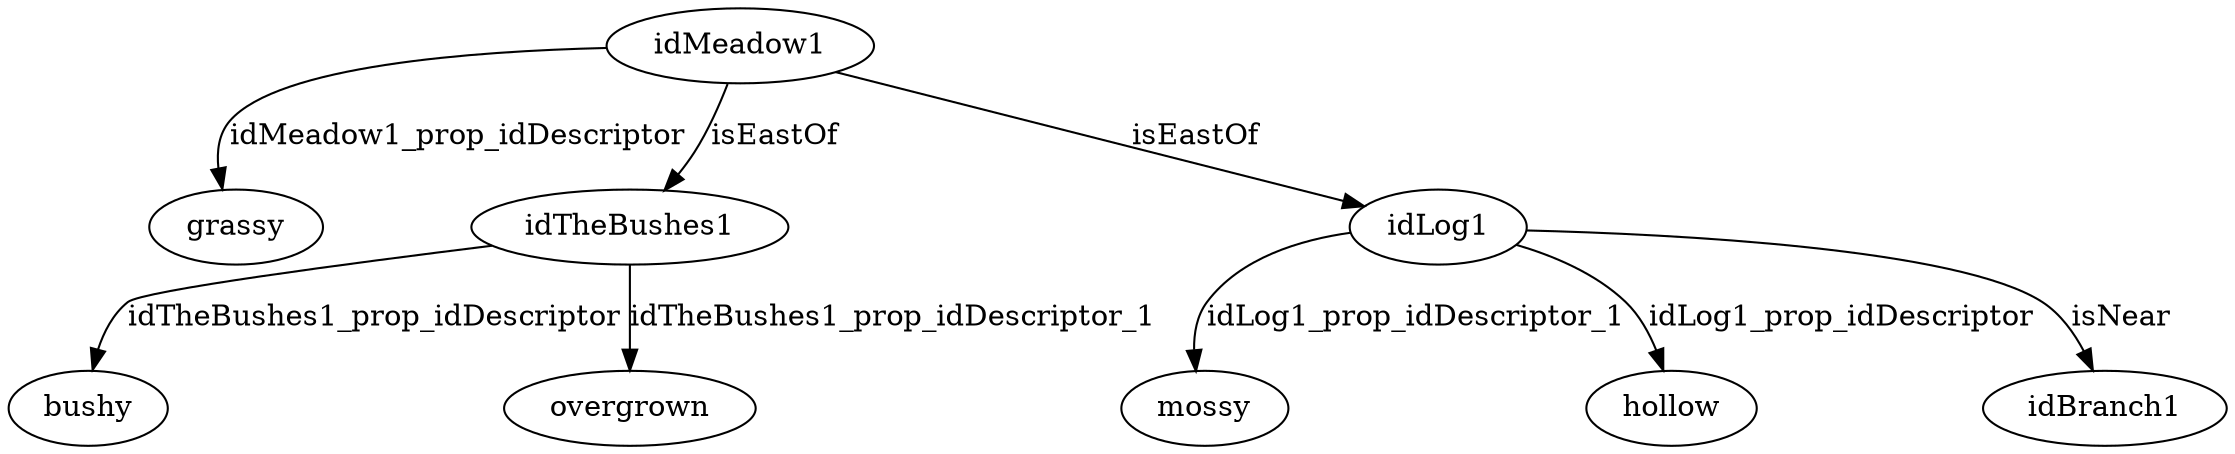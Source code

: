 strict digraph  {
idMeadow1 [node_type=entity_node, root=root];
grassy;
idTheBushes1;
bushy;
overgrown;
idLog1;
mossy;
hollow;
idBranch1;
idMeadow1 -> grassy  [edge_type=property, label=idMeadow1_prop_idDescriptor];
idMeadow1 -> idTheBushes1  [edge_type=relationship, label=isEastOf];
idMeadow1 -> idLog1  [edge_type=relationship, label=isEastOf];
idTheBushes1 -> bushy  [edge_type=property, label=idTheBushes1_prop_idDescriptor];
idTheBushes1 -> overgrown  [edge_type=property, label=idTheBushes1_prop_idDescriptor_1];
idLog1 -> mossy  [edge_type=property, label=idLog1_prop_idDescriptor_1];
idLog1 -> hollow  [edge_type=property, label=idLog1_prop_idDescriptor];
idLog1 -> idBranch1  [edge_type=relationship, label=isNear];
}
